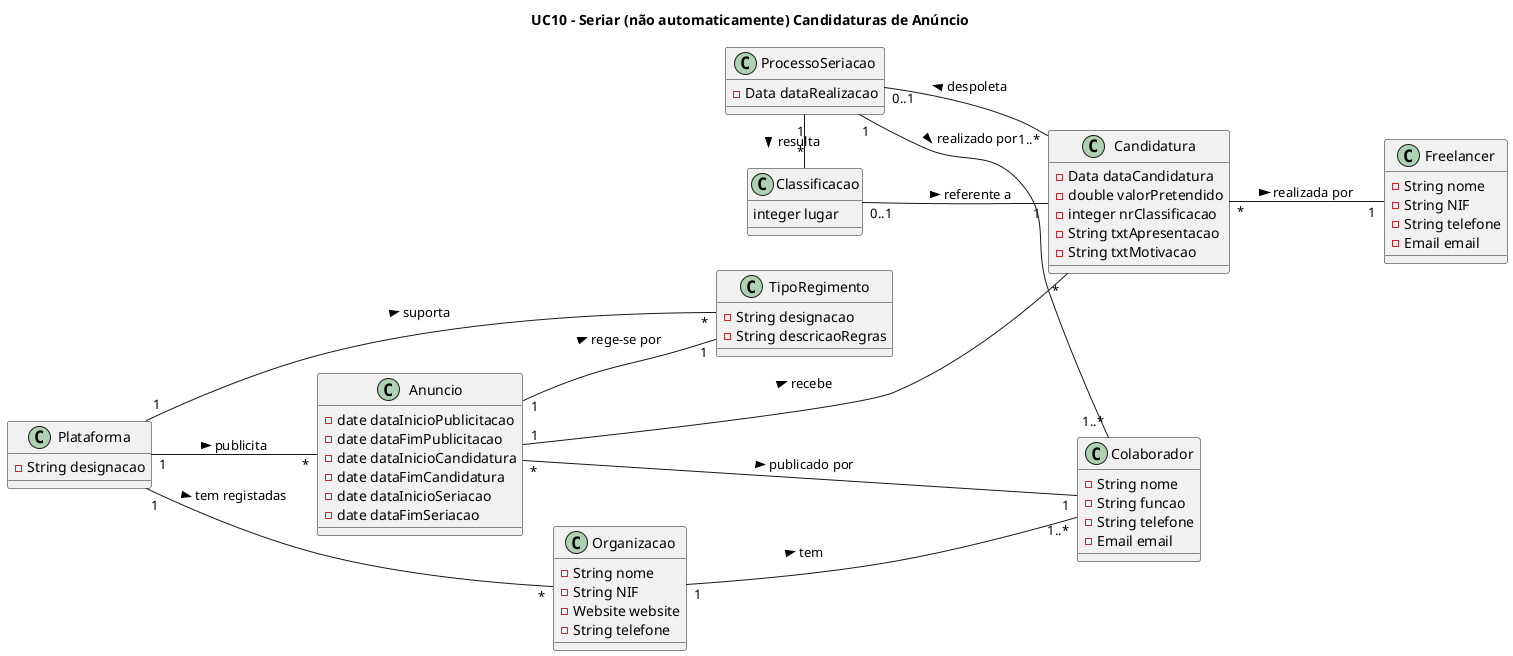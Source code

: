 @startuml
left to right direction

title UC10 - Seriar (não automaticamente) Candidaturas de Anúncio

class Plataforma{
    -String designacao
}

class Anuncio{
    -date dataInicioPublicitacao  
    -date dataFimPublicitacao
    -date dataInicioCandidatura
    -date dataFimCandidatura
    -date dataInicioSeriacao
    -date dataFimSeriacao
}

class Organizacao{
  -String nome 
  -String NIF 
  -Website website
  -String telefone
}

class TipoRegimento{
  -String designacao
  -String descricaoRegras
}

class Colaborador{
    -String nome
    -String funcao
    -String telefone
    -Email email
}

class ProcessoSeriacao{
    -Data dataRealizacao
}

class Classificacao{
    integer lugar
}

class Candidatura{
    -Data dataCandidatura
    -double valorPretendido
    -integer nrClassificacao
    -String txtApresentacao
    -String txtMotivacao
}

class Freelancer{
    -String nome
    -String NIF
    -String telefone
    -Email email
}

Candidatura "*" -- "1" Freelancer: realizada por >
Classificacao "0..1" -- "1" Candidatura: referente a >
ProcessoSeriacao "1"- "*" Classificacao: resulta >
Candidatura "1..*" - "0..1" ProcessoSeriacao: despoleta >
Plataforma "1" -- "*" Anuncio: publicita >
Plataforma "1" -- "*" Organizacao: tem registadas >
ProcessoSeriacao "1"- "1..*" Colaborador: realizado por  >
Anuncio "*" --- "1" Colaborador: publicado por >
Organizacao "1" -- "1..*" Colaborador: tem >
Anuncio "1" --- "*" Candidatura: recebe >
Plataforma "1" - "*" TipoRegimento: suporta >
Anuncio "1" -- "1" TipoRegimento: rege-se por >


@enduml